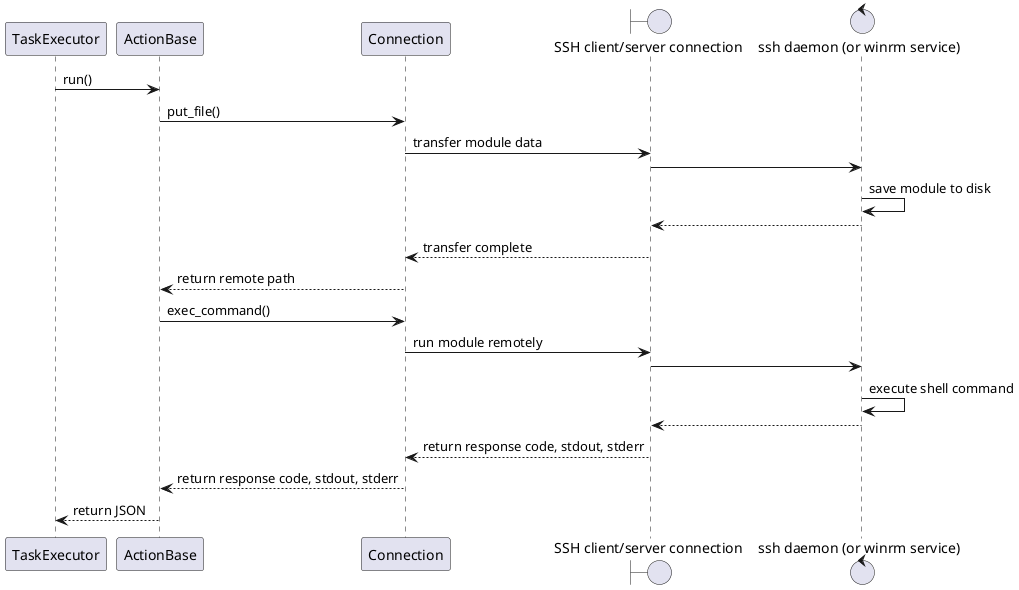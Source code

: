 @startuml

participant TaskExecutor
participant ActionBase
participant Connection
boundary "SSH client/server connection" as SSH
control "ssh daemon (or winrm service)" as daemon

TaskExecutor->ActionBase: run()

ActionBase->Connection: put_file()
Connection->SSH: transfer module data
SSH->daemon
daemon->daemon: save module to disk
daemon-->SSH
Connection<--SSH: transfer complete
ActionBase<--Connection: return remote path

ActionBase->Connection: exec_command()

Connection->SSH: run module remotely
SSH->daemon
daemon->daemon: execute shell command
daemon-->SSH
Connection<--SSH: return response code, stdout, stderr

ActionBase<--Connection: return response code, stdout, stderr

TaskExecutor<--ActionBase: return JSON

@enduml